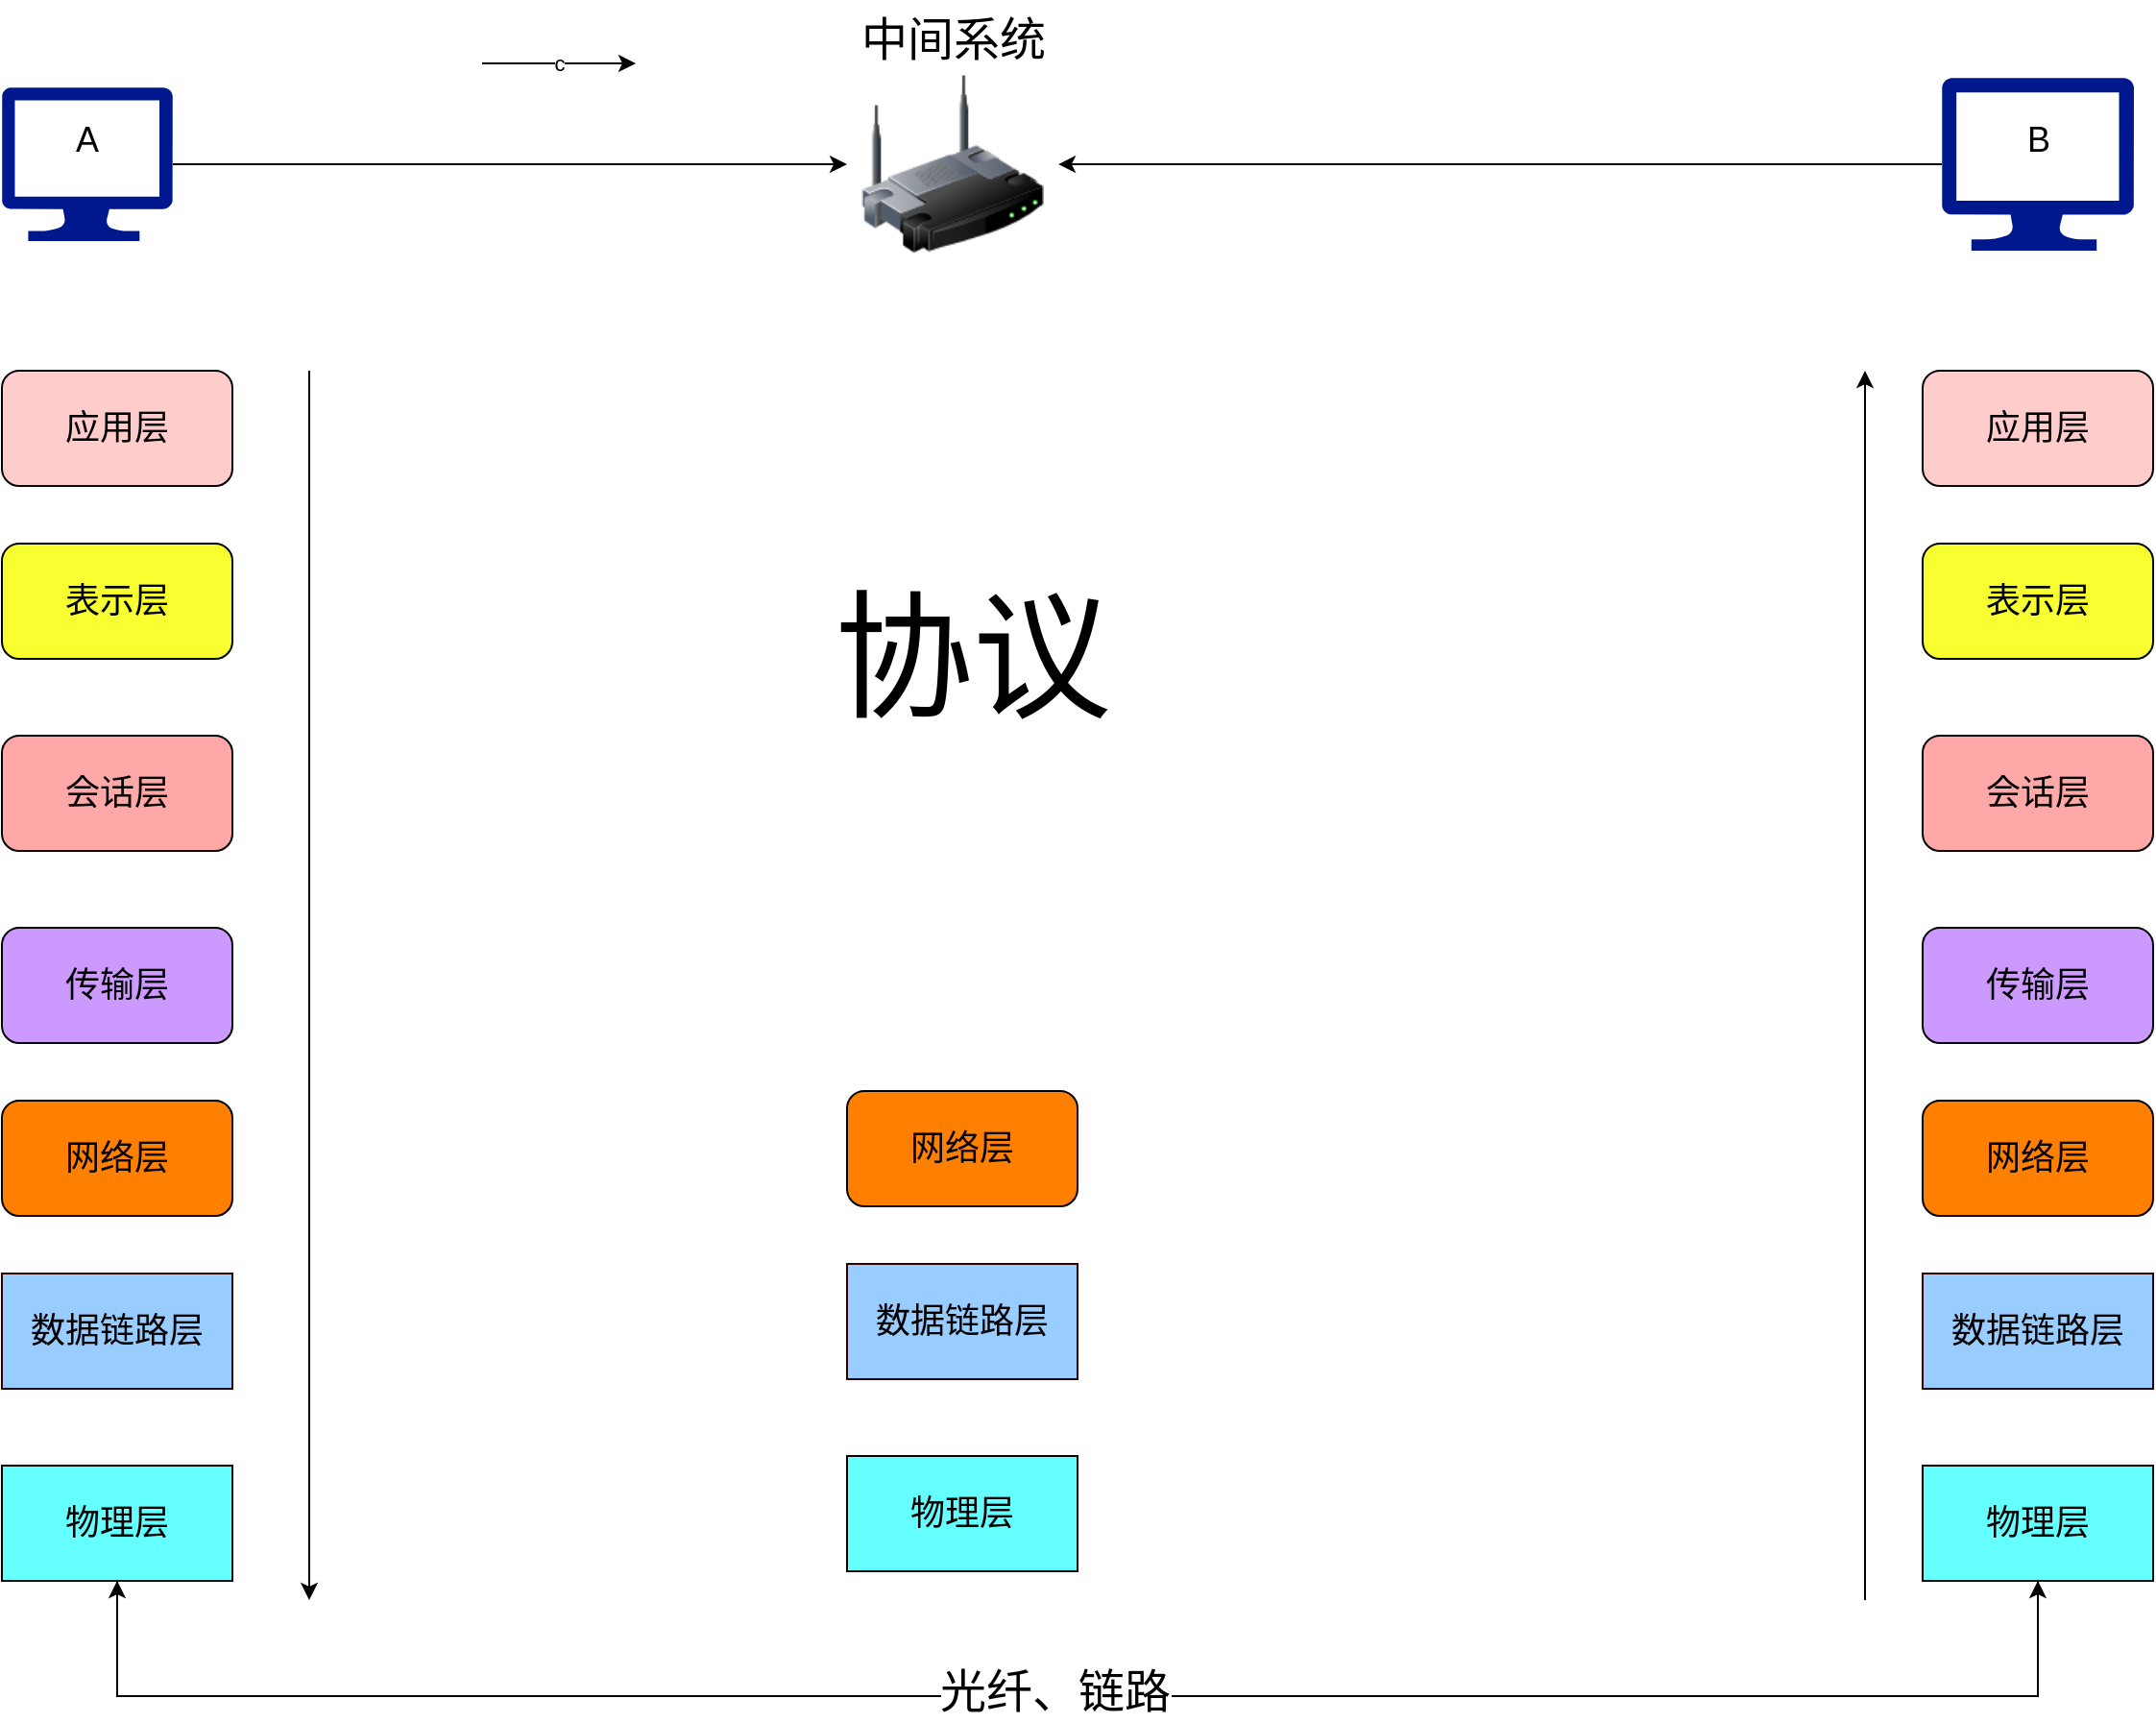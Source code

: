 <mxfile version="22.1.21" type="github">
  <diagram name="第 1 页" id="FmZaTQvu-8Bwsi0qe9ST">
    <mxGraphModel dx="2489" dy="924" grid="1" gridSize="10" guides="1" tooltips="1" connect="1" arrows="1" fold="1" page="1" pageScale="1" pageWidth="827" pageHeight="1169" math="0" shadow="0">
      <root>
        <mxCell id="0" />
        <mxCell id="1" parent="0" />
        <mxCell id="n14StDJgJUtBlroQfTfn-4" style="edgeStyle=orthogonalEdgeStyle;rounded=0;orthogonalLoop=1;jettySize=auto;html=1;" edge="1" parent="1" source="n14StDJgJUtBlroQfTfn-1" target="n14StDJgJUtBlroQfTfn-3">
          <mxGeometry relative="1" as="geometry" />
        </mxCell>
        <mxCell id="n14StDJgJUtBlroQfTfn-1" value="" style="sketch=0;aspect=fixed;pointerEvents=1;shadow=0;dashed=0;html=1;strokeColor=none;labelPosition=center;verticalLabelPosition=bottom;verticalAlign=top;align=center;fillColor=#00188D;shape=mxgraph.azure.computer" vertex="1" parent="1">
          <mxGeometry x="-70" y="212.5" width="88.89" height="80" as="geometry" />
        </mxCell>
        <mxCell id="n14StDJgJUtBlroQfTfn-5" style="edgeStyle=orthogonalEdgeStyle;rounded=0;orthogonalLoop=1;jettySize=auto;html=1;" edge="1" parent="1" source="n14StDJgJUtBlroQfTfn-2" target="n14StDJgJUtBlroQfTfn-3">
          <mxGeometry relative="1" as="geometry" />
        </mxCell>
        <mxCell id="n14StDJgJUtBlroQfTfn-2" value="" style="sketch=0;aspect=fixed;pointerEvents=1;shadow=0;dashed=0;html=1;strokeColor=none;labelPosition=center;verticalLabelPosition=bottom;verticalAlign=top;align=center;fillColor=#00188D;shape=mxgraph.azure.computer" vertex="1" parent="1">
          <mxGeometry x="940" y="207.5" width="100" height="90" as="geometry" />
        </mxCell>
        <mxCell id="n14StDJgJUtBlroQfTfn-3" value="" style="image;html=1;image=img/lib/clip_art/networking/Wireless_Router_128x128.png" vertex="1" parent="1">
          <mxGeometry x="370" y="206.25" width="110" height="92.5" as="geometry" />
        </mxCell>
        <mxCell id="n14StDJgJUtBlroQfTfn-6" value="&lt;font style=&quot;font-size: 18px;&quot;&gt;A&lt;/font&gt;" style="text;html=1;align=center;verticalAlign=middle;resizable=0;points=[];autosize=1;strokeColor=none;fillColor=none;" vertex="1" parent="1">
          <mxGeometry x="-45.55" y="220" width="40" height="40" as="geometry" />
        </mxCell>
        <mxCell id="n14StDJgJUtBlroQfTfn-7" value="&lt;font style=&quot;font-size: 18px;&quot;&gt;B&lt;/font&gt;" style="text;html=1;align=center;verticalAlign=middle;resizable=0;points=[];autosize=1;strokeColor=none;fillColor=none;" vertex="1" parent="1">
          <mxGeometry x="970" y="220" width="40" height="40" as="geometry" />
        </mxCell>
        <mxCell id="n14StDJgJUtBlroQfTfn-8" value="&lt;font style=&quot;font-size: 24px;&quot;&gt;中间系统&lt;br&gt;&lt;/font&gt;" style="text;html=1;align=center;verticalAlign=middle;resizable=0;points=[];autosize=1;strokeColor=none;fillColor=none;" vertex="1" parent="1">
          <mxGeometry x="365" y="167.5" width="120" height="40" as="geometry" />
        </mxCell>
        <mxCell id="n14StDJgJUtBlroQfTfn-27" style="edgeStyle=orthogonalEdgeStyle;rounded=0;orthogonalLoop=1;jettySize=auto;html=1;entryX=0.5;entryY=1;entryDx=0;entryDy=0;" edge="1" parent="1" source="n14StDJgJUtBlroQfTfn-9" target="n14StDJgJUtBlroQfTfn-16">
          <mxGeometry relative="1" as="geometry">
            <Array as="points">
              <mxPoint x="990" y="1050" />
              <mxPoint x="-10" y="1050" />
            </Array>
          </mxGeometry>
        </mxCell>
        <mxCell id="n14StDJgJUtBlroQfTfn-9" value="&lt;font style=&quot;font-size: 18px;&quot;&gt;物理层&lt;/font&gt;" style="rounded=0;whiteSpace=wrap;html=1;fillColor=#66FFFF;" vertex="1" parent="1">
          <mxGeometry x="930" y="930" width="120" height="60" as="geometry" />
        </mxCell>
        <mxCell id="n14StDJgJUtBlroQfTfn-10" value="&lt;font style=&quot;font-size: 18px;&quot;&gt;数据链路层&lt;/font&gt;" style="rounded=0;whiteSpace=wrap;html=1;fillColor=#99CCFF;strokeColor=#330000;" vertex="1" parent="1">
          <mxGeometry x="930" y="830" width="120" height="60" as="geometry" />
        </mxCell>
        <mxCell id="n14StDJgJUtBlroQfTfn-11" value="&lt;font style=&quot;font-size: 18px;&quot;&gt;网络层&lt;/font&gt;" style="rounded=1;whiteSpace=wrap;html=1;fillColor=#FF8000;" vertex="1" parent="1">
          <mxGeometry x="930" y="740" width="120" height="60" as="geometry" />
        </mxCell>
        <mxCell id="n14StDJgJUtBlroQfTfn-12" value="&lt;font style=&quot;font-size: 18px;&quot;&gt;传输层&lt;/font&gt;" style="rounded=1;whiteSpace=wrap;html=1;fillColor=#CC99FF;" vertex="1" parent="1">
          <mxGeometry x="930" y="650" width="120" height="60" as="geometry" />
        </mxCell>
        <mxCell id="n14StDJgJUtBlroQfTfn-13" value="&lt;font style=&quot;font-size: 18px;&quot;&gt;会话层&lt;/font&gt;" style="rounded=1;whiteSpace=wrap;html=1;fillColor=#FFA8A8;" vertex="1" parent="1">
          <mxGeometry x="930" y="550" width="120" height="60" as="geometry" />
        </mxCell>
        <mxCell id="n14StDJgJUtBlroQfTfn-14" value="&lt;font style=&quot;font-size: 18px;&quot;&gt;表示层&lt;/font&gt;" style="rounded=1;whiteSpace=wrap;html=1;fillColor=#F8FF30;" vertex="1" parent="1">
          <mxGeometry x="930" y="450" width="120" height="60" as="geometry" />
        </mxCell>
        <mxCell id="n14StDJgJUtBlroQfTfn-15" value="&lt;font style=&quot;font-size: 18px;&quot;&gt;应用层&lt;/font&gt;" style="rounded=1;whiteSpace=wrap;html=1;fillColor=#FFCCCC;" vertex="1" parent="1">
          <mxGeometry x="930" y="360" width="120" height="60" as="geometry" />
        </mxCell>
        <mxCell id="n14StDJgJUtBlroQfTfn-26" style="edgeStyle=orthogonalEdgeStyle;rounded=0;orthogonalLoop=1;jettySize=auto;html=1;entryX=0.5;entryY=1;entryDx=0;entryDy=0;" edge="1" parent="1" source="n14StDJgJUtBlroQfTfn-16" target="n14StDJgJUtBlroQfTfn-9">
          <mxGeometry relative="1" as="geometry">
            <Array as="points">
              <mxPoint x="-10" y="1050" />
              <mxPoint x="990" y="1050" />
            </Array>
          </mxGeometry>
        </mxCell>
        <mxCell id="n14StDJgJUtBlroQfTfn-28" value="&lt;font style=&quot;font-size: 24px;&quot;&gt;光纤、链路&lt;/font&gt;" style="edgeLabel;html=1;align=center;verticalAlign=middle;resizable=0;points=[];" vertex="1" connectable="0" parent="n14StDJgJUtBlroQfTfn-26">
          <mxGeometry x="-0.024" y="2" relative="1" as="geometry">
            <mxPoint x="1" as="offset" />
          </mxGeometry>
        </mxCell>
        <mxCell id="n14StDJgJUtBlroQfTfn-16" value="&lt;font style=&quot;font-size: 18px;&quot;&gt;物理层&lt;/font&gt;" style="rounded=0;whiteSpace=wrap;html=1;fillColor=#66FFFF;" vertex="1" parent="1">
          <mxGeometry x="-70.0" y="930" width="120" height="60" as="geometry" />
        </mxCell>
        <mxCell id="n14StDJgJUtBlroQfTfn-17" value="&lt;font style=&quot;font-size: 18px;&quot;&gt;数据链路层&lt;/font&gt;" style="rounded=0;whiteSpace=wrap;html=1;fillColor=#99CCFF;strokeColor=#330000;" vertex="1" parent="1">
          <mxGeometry x="-70.0" y="830" width="120" height="60" as="geometry" />
        </mxCell>
        <mxCell id="n14StDJgJUtBlroQfTfn-18" value="&lt;font style=&quot;font-size: 18px;&quot;&gt;网络层&lt;/font&gt;" style="rounded=1;whiteSpace=wrap;html=1;fillColor=#FF8000;" vertex="1" parent="1">
          <mxGeometry x="-70.0" y="740" width="120" height="60" as="geometry" />
        </mxCell>
        <mxCell id="n14StDJgJUtBlroQfTfn-19" value="&lt;font style=&quot;font-size: 18px;&quot;&gt;传输层&lt;/font&gt;" style="rounded=1;whiteSpace=wrap;html=1;fillColor=#CC99FF;" vertex="1" parent="1">
          <mxGeometry x="-70.0" y="650" width="120" height="60" as="geometry" />
        </mxCell>
        <mxCell id="n14StDJgJUtBlroQfTfn-20" value="&lt;font style=&quot;font-size: 18px;&quot;&gt;会话层&lt;/font&gt;" style="rounded=1;whiteSpace=wrap;html=1;fillColor=#FFA8A8;" vertex="1" parent="1">
          <mxGeometry x="-70.0" y="550" width="120" height="60" as="geometry" />
        </mxCell>
        <mxCell id="n14StDJgJUtBlroQfTfn-21" value="&lt;font style=&quot;font-size: 18px;&quot;&gt;表示层&lt;/font&gt;" style="rounded=1;whiteSpace=wrap;html=1;fillColor=#F8FF30;" vertex="1" parent="1">
          <mxGeometry x="-70.0" y="450" width="120" height="60" as="geometry" />
        </mxCell>
        <mxCell id="n14StDJgJUtBlroQfTfn-22" value="&lt;font style=&quot;font-size: 18px;&quot;&gt;应用层&lt;/font&gt;" style="rounded=1;whiteSpace=wrap;html=1;fillColor=#FFCCCC;" vertex="1" parent="1">
          <mxGeometry x="-70.0" y="360" width="120" height="60" as="geometry" />
        </mxCell>
        <mxCell id="n14StDJgJUtBlroQfTfn-23" value="&lt;font style=&quot;font-size: 18px;&quot;&gt;物理层&lt;/font&gt;" style="rounded=0;whiteSpace=wrap;html=1;fillColor=#66FFFF;" vertex="1" parent="1">
          <mxGeometry x="370.0" y="925" width="120" height="60" as="geometry" />
        </mxCell>
        <mxCell id="n14StDJgJUtBlroQfTfn-24" value="&lt;font style=&quot;font-size: 18px;&quot;&gt;数据链路层&lt;/font&gt;" style="rounded=0;whiteSpace=wrap;html=1;fillColor=#99CCFF;strokeColor=#330000;" vertex="1" parent="1">
          <mxGeometry x="370.0" y="825" width="120" height="60" as="geometry" />
        </mxCell>
        <mxCell id="n14StDJgJUtBlroQfTfn-25" value="&lt;font style=&quot;font-size: 18px;&quot;&gt;网络层&lt;/font&gt;" style="rounded=1;whiteSpace=wrap;html=1;fillColor=#FF8000;" vertex="1" parent="1">
          <mxGeometry x="370.0" y="735" width="120" height="60" as="geometry" />
        </mxCell>
        <mxCell id="n14StDJgJUtBlroQfTfn-29" value="&lt;font style=&quot;font-size: 72px;&quot;&gt;协议&lt;/font&gt;" style="text;html=1;align=center;verticalAlign=middle;resizable=0;points=[];autosize=1;strokeColor=none;fillColor=none;" vertex="1" parent="1">
          <mxGeometry x="350" y="460" width="170" height="100" as="geometry" />
        </mxCell>
        <mxCell id="n14StDJgJUtBlroQfTfn-32" value="" style="edgeStyle=none;orthogonalLoop=1;jettySize=auto;html=1;rounded=0;" edge="1" parent="1">
          <mxGeometry width="80" relative="1" as="geometry">
            <mxPoint x="90" y="360" as="sourcePoint" />
            <mxPoint x="90" y="1000" as="targetPoint" />
            <Array as="points" />
          </mxGeometry>
        </mxCell>
        <mxCell id="n14StDJgJUtBlroQfTfn-34" value="c" style="edgeStyle=none;orthogonalLoop=1;jettySize=auto;html=1;rounded=0;" edge="1" parent="1">
          <mxGeometry width="80" relative="1" as="geometry">
            <mxPoint x="180" y="200" as="sourcePoint" />
            <mxPoint x="260" y="200" as="targetPoint" />
            <Array as="points" />
          </mxGeometry>
        </mxCell>
        <mxCell id="n14StDJgJUtBlroQfTfn-35" value="" style="edgeStyle=none;orthogonalLoop=1;jettySize=auto;html=1;rounded=0;" edge="1" parent="1">
          <mxGeometry width="80" relative="1" as="geometry">
            <mxPoint x="900" y="1000" as="sourcePoint" />
            <mxPoint x="900" y="360" as="targetPoint" />
            <Array as="points" />
          </mxGeometry>
        </mxCell>
      </root>
    </mxGraphModel>
  </diagram>
</mxfile>
